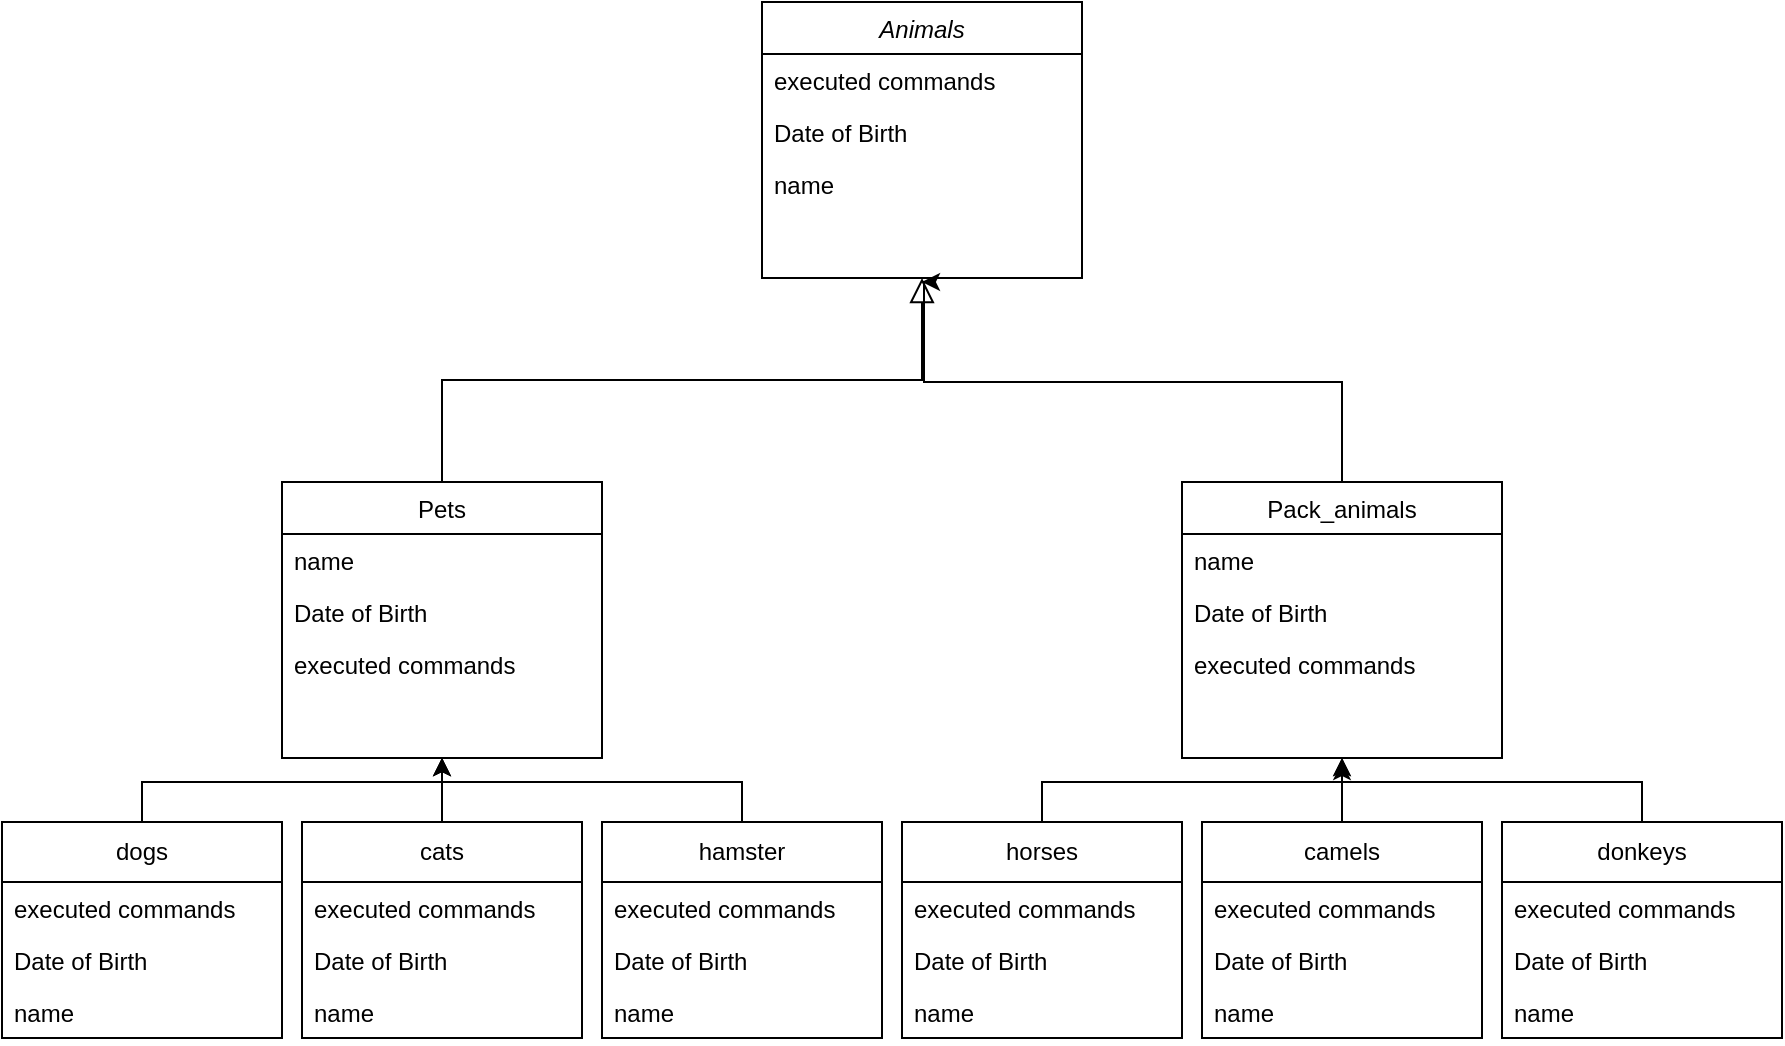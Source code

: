 <mxfile version="24.6.4" type="device">
  <diagram id="C5RBs43oDa-KdzZeNtuy" name="Page-1">
    <mxGraphModel dx="2712" dy="1074" grid="1" gridSize="10" guides="1" tooltips="1" connect="1" arrows="1" fold="1" page="1" pageScale="1" pageWidth="827" pageHeight="1169" math="0" shadow="0">
      <root>
        <mxCell id="WIyWlLk6GJQsqaUBKTNV-0" />
        <mxCell id="WIyWlLk6GJQsqaUBKTNV-1" parent="WIyWlLk6GJQsqaUBKTNV-0" />
        <mxCell id="zkfFHV4jXpPFQw0GAbJ--0" value="Animals" style="swimlane;fontStyle=2;align=center;verticalAlign=top;childLayout=stackLayout;horizontal=1;startSize=26;horizontalStack=0;resizeParent=1;resizeLast=0;collapsible=1;marginBottom=0;rounded=0;shadow=0;strokeWidth=1;" parent="WIyWlLk6GJQsqaUBKTNV-1" vertex="1">
          <mxGeometry x="220" y="120" width="160" height="138" as="geometry">
            <mxRectangle x="220" y="120" width="160" height="26" as="alternateBounds" />
          </mxGeometry>
        </mxCell>
        <mxCell id="blOZVW4bYkHw9BotgDyk-47" value="executed commands" style="text;align=left;verticalAlign=top;spacingLeft=4;spacingRight=4;overflow=hidden;rotatable=0;points=[[0,0.5],[1,0.5]];portConstraint=eastwest;" vertex="1" parent="zkfFHV4jXpPFQw0GAbJ--0">
          <mxGeometry y="26" width="160" height="26" as="geometry" />
        </mxCell>
        <mxCell id="blOZVW4bYkHw9BotgDyk-46" value="Date of Birth" style="text;align=left;verticalAlign=top;spacingLeft=4;spacingRight=4;overflow=hidden;rotatable=0;points=[[0,0.5],[1,0.5]];portConstraint=eastwest;rounded=0;shadow=0;html=0;" vertex="1" parent="zkfFHV4jXpPFQw0GAbJ--0">
          <mxGeometry y="52" width="160" height="26" as="geometry" />
        </mxCell>
        <mxCell id="blOZVW4bYkHw9BotgDyk-45" value="name" style="text;align=left;verticalAlign=top;spacingLeft=4;spacingRight=4;overflow=hidden;rotatable=0;points=[[0,0.5],[1,0.5]];portConstraint=eastwest;" vertex="1" parent="zkfFHV4jXpPFQw0GAbJ--0">
          <mxGeometry y="78" width="160" height="26" as="geometry" />
        </mxCell>
        <mxCell id="zkfFHV4jXpPFQw0GAbJ--6" value="Pets" style="swimlane;fontStyle=0;align=center;verticalAlign=top;childLayout=stackLayout;horizontal=1;startSize=26;horizontalStack=0;resizeParent=1;resizeLast=0;collapsible=1;marginBottom=0;rounded=0;shadow=0;strokeWidth=1;" parent="WIyWlLk6GJQsqaUBKTNV-1" vertex="1">
          <mxGeometry x="-20" y="360" width="160" height="138" as="geometry">
            <mxRectangle x="120" y="360" width="160" height="26" as="alternateBounds" />
          </mxGeometry>
        </mxCell>
        <mxCell id="zkfFHV4jXpPFQw0GAbJ--7" value="name" style="text;align=left;verticalAlign=top;spacingLeft=4;spacingRight=4;overflow=hidden;rotatable=0;points=[[0,0.5],[1,0.5]];portConstraint=eastwest;" parent="zkfFHV4jXpPFQw0GAbJ--6" vertex="1">
          <mxGeometry y="26" width="160" height="26" as="geometry" />
        </mxCell>
        <mxCell id="zkfFHV4jXpPFQw0GAbJ--8" value="Date of Birth" style="text;align=left;verticalAlign=top;spacingLeft=4;spacingRight=4;overflow=hidden;rotatable=0;points=[[0,0.5],[1,0.5]];portConstraint=eastwest;rounded=0;shadow=0;html=0;" parent="zkfFHV4jXpPFQw0GAbJ--6" vertex="1">
          <mxGeometry y="52" width="160" height="26" as="geometry" />
        </mxCell>
        <mxCell id="zkfFHV4jXpPFQw0GAbJ--11" value="executed commands" style="text;align=left;verticalAlign=top;spacingLeft=4;spacingRight=4;overflow=hidden;rotatable=0;points=[[0,0.5],[1,0.5]];portConstraint=eastwest;" parent="zkfFHV4jXpPFQw0GAbJ--6" vertex="1">
          <mxGeometry y="78" width="160" height="26" as="geometry" />
        </mxCell>
        <mxCell id="zkfFHV4jXpPFQw0GAbJ--12" value="" style="endArrow=block;endSize=10;endFill=0;shadow=0;strokeWidth=1;rounded=0;curved=0;edgeStyle=elbowEdgeStyle;elbow=vertical;" parent="WIyWlLk6GJQsqaUBKTNV-1" source="zkfFHV4jXpPFQw0GAbJ--6" target="zkfFHV4jXpPFQw0GAbJ--0" edge="1">
          <mxGeometry width="160" relative="1" as="geometry">
            <mxPoint x="200" y="203" as="sourcePoint" />
            <mxPoint x="200" y="203" as="targetPoint" />
          </mxGeometry>
        </mxCell>
        <mxCell id="blOZVW4bYkHw9BotgDyk-44" style="edgeStyle=orthogonalEdgeStyle;rounded=0;orthogonalLoop=1;jettySize=auto;html=1;" edge="1" parent="WIyWlLk6GJQsqaUBKTNV-1" source="blOZVW4bYkHw9BotgDyk-0">
          <mxGeometry relative="1" as="geometry">
            <mxPoint x="300" y="260" as="targetPoint" />
            <Array as="points">
              <mxPoint x="510" y="310" />
              <mxPoint x="301" y="310" />
            </Array>
          </mxGeometry>
        </mxCell>
        <mxCell id="blOZVW4bYkHw9BotgDyk-0" value="Pack_animals" style="swimlane;fontStyle=0;align=center;verticalAlign=top;childLayout=stackLayout;horizontal=1;startSize=26;horizontalStack=0;resizeParent=1;resizeLast=0;collapsible=1;marginBottom=0;rounded=0;shadow=0;strokeWidth=1;" vertex="1" parent="WIyWlLk6GJQsqaUBKTNV-1">
          <mxGeometry x="430" y="360" width="160" height="138" as="geometry">
            <mxRectangle x="120" y="360" width="160" height="26" as="alternateBounds" />
          </mxGeometry>
        </mxCell>
        <mxCell id="blOZVW4bYkHw9BotgDyk-1" value="name" style="text;align=left;verticalAlign=top;spacingLeft=4;spacingRight=4;overflow=hidden;rotatable=0;points=[[0,0.5],[1,0.5]];portConstraint=eastwest;" vertex="1" parent="blOZVW4bYkHw9BotgDyk-0">
          <mxGeometry y="26" width="160" height="26" as="geometry" />
        </mxCell>
        <mxCell id="blOZVW4bYkHw9BotgDyk-2" value="Date of Birth" style="text;align=left;verticalAlign=top;spacingLeft=4;spacingRight=4;overflow=hidden;rotatable=0;points=[[0,0.5],[1,0.5]];portConstraint=eastwest;rounded=0;shadow=0;html=0;" vertex="1" parent="blOZVW4bYkHw9BotgDyk-0">
          <mxGeometry y="52" width="160" height="26" as="geometry" />
        </mxCell>
        <mxCell id="blOZVW4bYkHw9BotgDyk-4" value="executed commands" style="text;align=left;verticalAlign=top;spacingLeft=4;spacingRight=4;overflow=hidden;rotatable=0;points=[[0,0.5],[1,0.5]];portConstraint=eastwest;" vertex="1" parent="blOZVW4bYkHw9BotgDyk-0">
          <mxGeometry y="78" width="160" height="26" as="geometry" />
        </mxCell>
        <mxCell id="blOZVW4bYkHw9BotgDyk-35" style="edgeStyle=orthogonalEdgeStyle;rounded=0;orthogonalLoop=1;jettySize=auto;html=1;entryX=0.5;entryY=1;entryDx=0;entryDy=0;" edge="1" parent="WIyWlLk6GJQsqaUBKTNV-1" source="blOZVW4bYkHw9BotgDyk-5" target="zkfFHV4jXpPFQw0GAbJ--6">
          <mxGeometry relative="1" as="geometry">
            <Array as="points">
              <mxPoint x="-90" y="510" />
              <mxPoint x="60" y="510" />
            </Array>
          </mxGeometry>
        </mxCell>
        <mxCell id="blOZVW4bYkHw9BotgDyk-5" value="dogs" style="swimlane;fontStyle=0;childLayout=stackLayout;horizontal=1;startSize=30;horizontalStack=0;resizeParent=1;resizeParentMax=0;resizeLast=0;collapsible=1;marginBottom=0;whiteSpace=wrap;html=1;" vertex="1" parent="WIyWlLk6GJQsqaUBKTNV-1">
          <mxGeometry x="-160" y="530" width="140" height="108" as="geometry" />
        </mxCell>
        <mxCell id="blOZVW4bYkHw9BotgDyk-50" value="executed commands" style="text;align=left;verticalAlign=top;spacingLeft=4;spacingRight=4;overflow=hidden;rotatable=0;points=[[0,0.5],[1,0.5]];portConstraint=eastwest;" vertex="1" parent="blOZVW4bYkHw9BotgDyk-5">
          <mxGeometry y="30" width="140" height="26" as="geometry" />
        </mxCell>
        <mxCell id="blOZVW4bYkHw9BotgDyk-49" value="Date of Birth" style="text;align=left;verticalAlign=top;spacingLeft=4;spacingRight=4;overflow=hidden;rotatable=0;points=[[0,0.5],[1,0.5]];portConstraint=eastwest;rounded=0;shadow=0;html=0;" vertex="1" parent="blOZVW4bYkHw9BotgDyk-5">
          <mxGeometry y="56" width="140" height="26" as="geometry" />
        </mxCell>
        <mxCell id="blOZVW4bYkHw9BotgDyk-48" value="name" style="text;align=left;verticalAlign=top;spacingLeft=4;spacingRight=4;overflow=hidden;rotatable=0;points=[[0,0.5],[1,0.5]];portConstraint=eastwest;" vertex="1" parent="blOZVW4bYkHw9BotgDyk-5">
          <mxGeometry y="82" width="140" height="26" as="geometry" />
        </mxCell>
        <mxCell id="blOZVW4bYkHw9BotgDyk-37" style="edgeStyle=orthogonalEdgeStyle;rounded=0;orthogonalLoop=1;jettySize=auto;html=1;entryX=0.5;entryY=1;entryDx=0;entryDy=0;" edge="1" parent="WIyWlLk6GJQsqaUBKTNV-1" source="blOZVW4bYkHw9BotgDyk-9" target="zkfFHV4jXpPFQw0GAbJ--6">
          <mxGeometry relative="1" as="geometry" />
        </mxCell>
        <mxCell id="blOZVW4bYkHw9BotgDyk-9" value="cats" style="swimlane;fontStyle=0;childLayout=stackLayout;horizontal=1;startSize=30;horizontalStack=0;resizeParent=1;resizeParentMax=0;resizeLast=0;collapsible=1;marginBottom=0;whiteSpace=wrap;html=1;" vertex="1" parent="WIyWlLk6GJQsqaUBKTNV-1">
          <mxGeometry x="-10" y="530" width="140" height="108" as="geometry" />
        </mxCell>
        <mxCell id="blOZVW4bYkHw9BotgDyk-53" value="executed commands" style="text;align=left;verticalAlign=top;spacingLeft=4;spacingRight=4;overflow=hidden;rotatable=0;points=[[0,0.5],[1,0.5]];portConstraint=eastwest;" vertex="1" parent="blOZVW4bYkHw9BotgDyk-9">
          <mxGeometry y="30" width="140" height="26" as="geometry" />
        </mxCell>
        <mxCell id="blOZVW4bYkHw9BotgDyk-52" value="Date of Birth" style="text;align=left;verticalAlign=top;spacingLeft=4;spacingRight=4;overflow=hidden;rotatable=0;points=[[0,0.5],[1,0.5]];portConstraint=eastwest;rounded=0;shadow=0;html=0;" vertex="1" parent="blOZVW4bYkHw9BotgDyk-9">
          <mxGeometry y="56" width="140" height="26" as="geometry" />
        </mxCell>
        <mxCell id="blOZVW4bYkHw9BotgDyk-51" value="name" style="text;align=left;verticalAlign=top;spacingLeft=4;spacingRight=4;overflow=hidden;rotatable=0;points=[[0,0.5],[1,0.5]];portConstraint=eastwest;" vertex="1" parent="blOZVW4bYkHw9BotgDyk-9">
          <mxGeometry y="82" width="140" height="26" as="geometry" />
        </mxCell>
        <mxCell id="blOZVW4bYkHw9BotgDyk-38" style="edgeStyle=orthogonalEdgeStyle;rounded=0;orthogonalLoop=1;jettySize=auto;html=1;entryX=0.5;entryY=1;entryDx=0;entryDy=0;" edge="1" parent="WIyWlLk6GJQsqaUBKTNV-1" source="blOZVW4bYkHw9BotgDyk-13" target="zkfFHV4jXpPFQw0GAbJ--6">
          <mxGeometry relative="1" as="geometry">
            <Array as="points">
              <mxPoint x="210" y="510" />
              <mxPoint x="60" y="510" />
            </Array>
          </mxGeometry>
        </mxCell>
        <mxCell id="blOZVW4bYkHw9BotgDyk-13" value="hamster" style="swimlane;fontStyle=0;childLayout=stackLayout;horizontal=1;startSize=30;horizontalStack=0;resizeParent=1;resizeParentMax=0;resizeLast=0;collapsible=1;marginBottom=0;whiteSpace=wrap;html=1;" vertex="1" parent="WIyWlLk6GJQsqaUBKTNV-1">
          <mxGeometry x="140" y="530" width="140" height="108" as="geometry" />
        </mxCell>
        <mxCell id="blOZVW4bYkHw9BotgDyk-68" value="executed commands" style="text;align=left;verticalAlign=top;spacingLeft=4;spacingRight=4;overflow=hidden;rotatable=0;points=[[0,0.5],[1,0.5]];portConstraint=eastwest;" vertex="1" parent="blOZVW4bYkHw9BotgDyk-13">
          <mxGeometry y="30" width="140" height="26" as="geometry" />
        </mxCell>
        <mxCell id="blOZVW4bYkHw9BotgDyk-67" value="Date of Birth" style="text;align=left;verticalAlign=top;spacingLeft=4;spacingRight=4;overflow=hidden;rotatable=0;points=[[0,0.5],[1,0.5]];portConstraint=eastwest;rounded=0;shadow=0;html=0;" vertex="1" parent="blOZVW4bYkHw9BotgDyk-13">
          <mxGeometry y="56" width="140" height="26" as="geometry" />
        </mxCell>
        <mxCell id="blOZVW4bYkHw9BotgDyk-66" value="name" style="text;align=left;verticalAlign=top;spacingLeft=4;spacingRight=4;overflow=hidden;rotatable=0;points=[[0,0.5],[1,0.5]];portConstraint=eastwest;" vertex="1" parent="blOZVW4bYkHw9BotgDyk-13">
          <mxGeometry y="82" width="140" height="26" as="geometry" />
        </mxCell>
        <mxCell id="blOZVW4bYkHw9BotgDyk-43" style="edgeStyle=orthogonalEdgeStyle;rounded=0;orthogonalLoop=1;jettySize=auto;html=1;" edge="1" parent="WIyWlLk6GJQsqaUBKTNV-1" source="blOZVW4bYkHw9BotgDyk-21">
          <mxGeometry relative="1" as="geometry">
            <mxPoint x="510" y="500" as="targetPoint" />
          </mxGeometry>
        </mxCell>
        <mxCell id="blOZVW4bYkHw9BotgDyk-21" value="camels" style="swimlane;fontStyle=0;childLayout=stackLayout;horizontal=1;startSize=30;horizontalStack=0;resizeParent=1;resizeParentMax=0;resizeLast=0;collapsible=1;marginBottom=0;whiteSpace=wrap;html=1;" vertex="1" parent="WIyWlLk6GJQsqaUBKTNV-1">
          <mxGeometry x="440" y="530" width="140" height="108" as="geometry" />
        </mxCell>
        <mxCell id="blOZVW4bYkHw9BotgDyk-74" value="executed commands" style="text;align=left;verticalAlign=top;spacingLeft=4;spacingRight=4;overflow=hidden;rotatable=0;points=[[0,0.5],[1,0.5]];portConstraint=eastwest;" vertex="1" parent="blOZVW4bYkHw9BotgDyk-21">
          <mxGeometry y="30" width="140" height="26" as="geometry" />
        </mxCell>
        <mxCell id="blOZVW4bYkHw9BotgDyk-73" value="Date of Birth" style="text;align=left;verticalAlign=top;spacingLeft=4;spacingRight=4;overflow=hidden;rotatable=0;points=[[0,0.5],[1,0.5]];portConstraint=eastwest;rounded=0;shadow=0;html=0;" vertex="1" parent="blOZVW4bYkHw9BotgDyk-21">
          <mxGeometry y="56" width="140" height="26" as="geometry" />
        </mxCell>
        <mxCell id="blOZVW4bYkHw9BotgDyk-72" value="name" style="text;align=left;verticalAlign=top;spacingLeft=4;spacingRight=4;overflow=hidden;rotatable=0;points=[[0,0.5],[1,0.5]];portConstraint=eastwest;" vertex="1" parent="blOZVW4bYkHw9BotgDyk-21">
          <mxGeometry y="82" width="140" height="26" as="geometry" />
        </mxCell>
        <mxCell id="blOZVW4bYkHw9BotgDyk-40" style="edgeStyle=orthogonalEdgeStyle;rounded=0;orthogonalLoop=1;jettySize=auto;html=1;entryX=0.5;entryY=1;entryDx=0;entryDy=0;" edge="1" parent="WIyWlLk6GJQsqaUBKTNV-1" source="blOZVW4bYkHw9BotgDyk-25" target="blOZVW4bYkHw9BotgDyk-0">
          <mxGeometry relative="1" as="geometry">
            <Array as="points">
              <mxPoint x="360" y="510" />
              <mxPoint x="510" y="510" />
            </Array>
          </mxGeometry>
        </mxCell>
        <mxCell id="blOZVW4bYkHw9BotgDyk-25" value="horses" style="swimlane;fontStyle=0;childLayout=stackLayout;horizontal=1;startSize=30;horizontalStack=0;resizeParent=1;resizeParentMax=0;resizeLast=0;collapsible=1;marginBottom=0;whiteSpace=wrap;html=1;" vertex="1" parent="WIyWlLk6GJQsqaUBKTNV-1">
          <mxGeometry x="290" y="530" width="140" height="108" as="geometry" />
        </mxCell>
        <mxCell id="blOZVW4bYkHw9BotgDyk-71" value="executed commands" style="text;align=left;verticalAlign=top;spacingLeft=4;spacingRight=4;overflow=hidden;rotatable=0;points=[[0,0.5],[1,0.5]];portConstraint=eastwest;" vertex="1" parent="blOZVW4bYkHw9BotgDyk-25">
          <mxGeometry y="30" width="140" height="26" as="geometry" />
        </mxCell>
        <mxCell id="blOZVW4bYkHw9BotgDyk-70" value="Date of Birth" style="text;align=left;verticalAlign=top;spacingLeft=4;spacingRight=4;overflow=hidden;rotatable=0;points=[[0,0.5],[1,0.5]];portConstraint=eastwest;rounded=0;shadow=0;html=0;" vertex="1" parent="blOZVW4bYkHw9BotgDyk-25">
          <mxGeometry y="56" width="140" height="26" as="geometry" />
        </mxCell>
        <mxCell id="blOZVW4bYkHw9BotgDyk-69" value="name" style="text;align=left;verticalAlign=top;spacingLeft=4;spacingRight=4;overflow=hidden;rotatable=0;points=[[0,0.5],[1,0.5]];portConstraint=eastwest;" vertex="1" parent="blOZVW4bYkHw9BotgDyk-25">
          <mxGeometry y="82" width="140" height="26" as="geometry" />
        </mxCell>
        <mxCell id="blOZVW4bYkHw9BotgDyk-42" style="edgeStyle=orthogonalEdgeStyle;rounded=0;orthogonalLoop=1;jettySize=auto;html=1;entryX=0.5;entryY=1;entryDx=0;entryDy=0;" edge="1" parent="WIyWlLk6GJQsqaUBKTNV-1" source="blOZVW4bYkHw9BotgDyk-29" target="blOZVW4bYkHw9BotgDyk-0">
          <mxGeometry relative="1" as="geometry">
            <Array as="points">
              <mxPoint x="660" y="510" />
              <mxPoint x="510" y="510" />
            </Array>
          </mxGeometry>
        </mxCell>
        <mxCell id="blOZVW4bYkHw9BotgDyk-29" value="donkeys" style="swimlane;fontStyle=0;childLayout=stackLayout;horizontal=1;startSize=30;horizontalStack=0;resizeParent=1;resizeParentMax=0;resizeLast=0;collapsible=1;marginBottom=0;whiteSpace=wrap;html=1;" vertex="1" parent="WIyWlLk6GJQsqaUBKTNV-1">
          <mxGeometry x="590" y="530" width="140" height="108" as="geometry" />
        </mxCell>
        <mxCell id="blOZVW4bYkHw9BotgDyk-77" value="executed commands" style="text;align=left;verticalAlign=top;spacingLeft=4;spacingRight=4;overflow=hidden;rotatable=0;points=[[0,0.5],[1,0.5]];portConstraint=eastwest;" vertex="1" parent="blOZVW4bYkHw9BotgDyk-29">
          <mxGeometry y="30" width="140" height="26" as="geometry" />
        </mxCell>
        <mxCell id="blOZVW4bYkHw9BotgDyk-76" value="Date of Birth" style="text;align=left;verticalAlign=top;spacingLeft=4;spacingRight=4;overflow=hidden;rotatable=0;points=[[0,0.5],[1,0.5]];portConstraint=eastwest;rounded=0;shadow=0;html=0;" vertex="1" parent="blOZVW4bYkHw9BotgDyk-29">
          <mxGeometry y="56" width="140" height="26" as="geometry" />
        </mxCell>
        <mxCell id="blOZVW4bYkHw9BotgDyk-75" value="name" style="text;align=left;verticalAlign=top;spacingLeft=4;spacingRight=4;overflow=hidden;rotatable=0;points=[[0,0.5],[1,0.5]];portConstraint=eastwest;" vertex="1" parent="blOZVW4bYkHw9BotgDyk-29">
          <mxGeometry y="82" width="140" height="26" as="geometry" />
        </mxCell>
      </root>
    </mxGraphModel>
  </diagram>
</mxfile>
